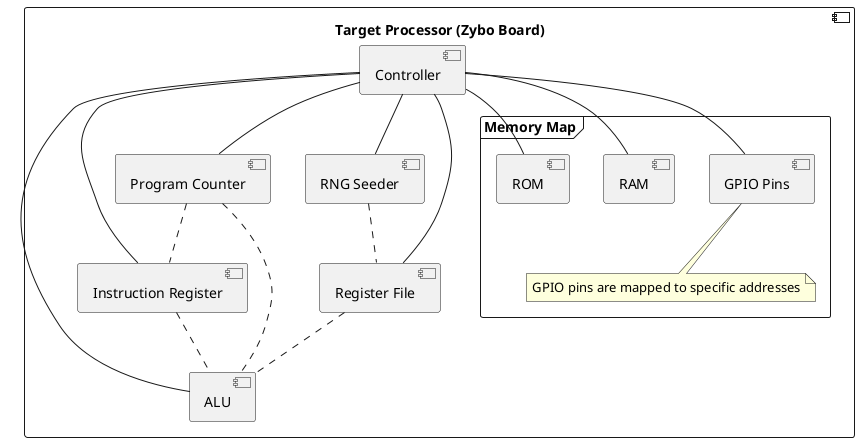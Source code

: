 @startuml
component "Target Processor (Zybo Board)" {
  [Controller] as CTL
  [ALU] as ALU
  [Instruction Register] as IR
  [Program Counter] as PC
  [RNG Seeder] as RNG
  [Register File] as RF

  frame "Memory Map" {
    [GPIO Pins] as GPIO
    note bottom
      GPIO pins are mapped to specific addresses
    end note
    [RAM] as RAM
    [ROM] as ROM
  }
}

CTL -- ALU
CTL -- IR
CTL -- PC
CTL -- RF
CTL -- RNG

CTL -- RAM
CTL -- ROM
CTL -- GPIO

IR -[dashed]- ALU
PC -[dashed]- ALU
PC -[dashed]- IR
RF -[dashed]- ALU
RNG -[dashed]- RF

@enduml
